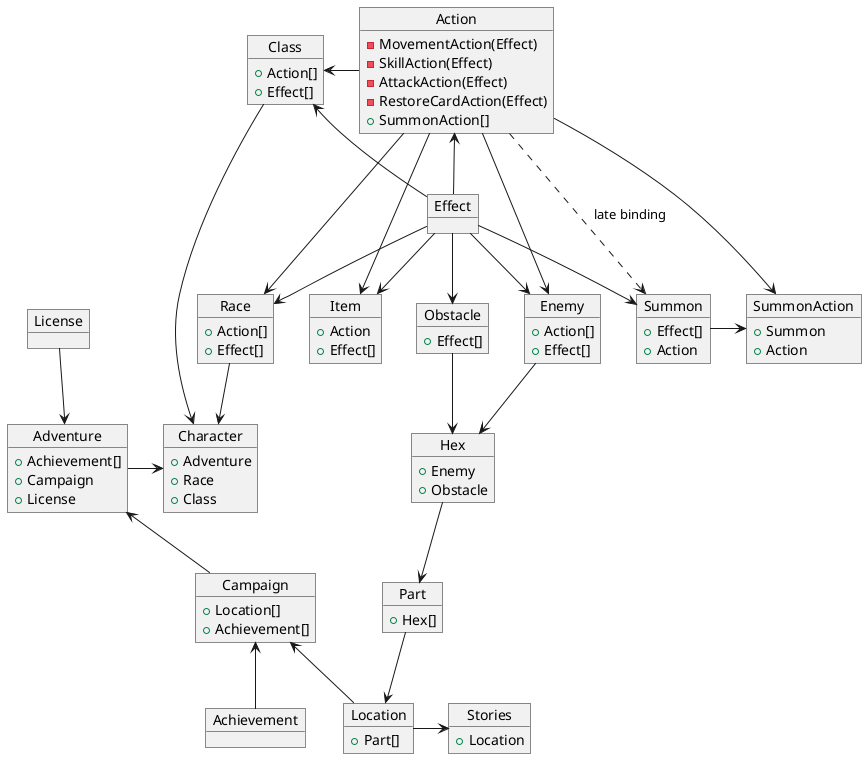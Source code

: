 @startuml

object Achievement
object Effect
object License

object Hex {
	+ Enemy
	+ Obstacle
}

object Part {
	+Hex[]
}

object Action {
    -MovementAction(Effect)
    -SkillAction(Effect)
    -AttackAction(Effect)
    -RestoreCardAction(Effect)
    +SummonAction[]
}

object Summon {
    +Effect[]
    +Action
}

object Class {
    +Action[]
    +Effect[]
}

object Race {
    +Action[]
    +Effect[]
}

object Enemy {
    +Action[]
    +Effect[]
}

object Item {
    +Action
    +Effect[]
}

object Obstacle {
    +Effect[]
}

object Location {
    +Part[]
}

object Stories {
    +Location
}

object SummonAction {
    +Summon
    +Action
}

object Campaign {
    +Location[]
    +Achievement[]
}

object Adventure {
	+Achievement[]
    +Campaign
    +License
}

object Character {
    +Adventure
    +Race
    +Class
}

Effect --> Race
Effect --> Obstacle
Effect --> Item
Effect --> Enemy
Effect --> Class

Action <-d- Effect
Action -> Enemy
Action -> Item
Action -> Race
Action -l-> Class
Action ---> SummonAction
Action --[dashed]> Summon : late binding

Summon -r-> SummonAction
Effect --> Summon

Hex <-u- Enemy
Hex <-u- Obstacle
Hex --> Part
Part --> Location

Character <-u- Class
Character <-u- Race

License -d-> Adventure

Adventure -> Character
Adventure <-d- Campaign

Campaign <-- Achievement
Campaign <-right- Location

Location -r-> Stories

@enduml